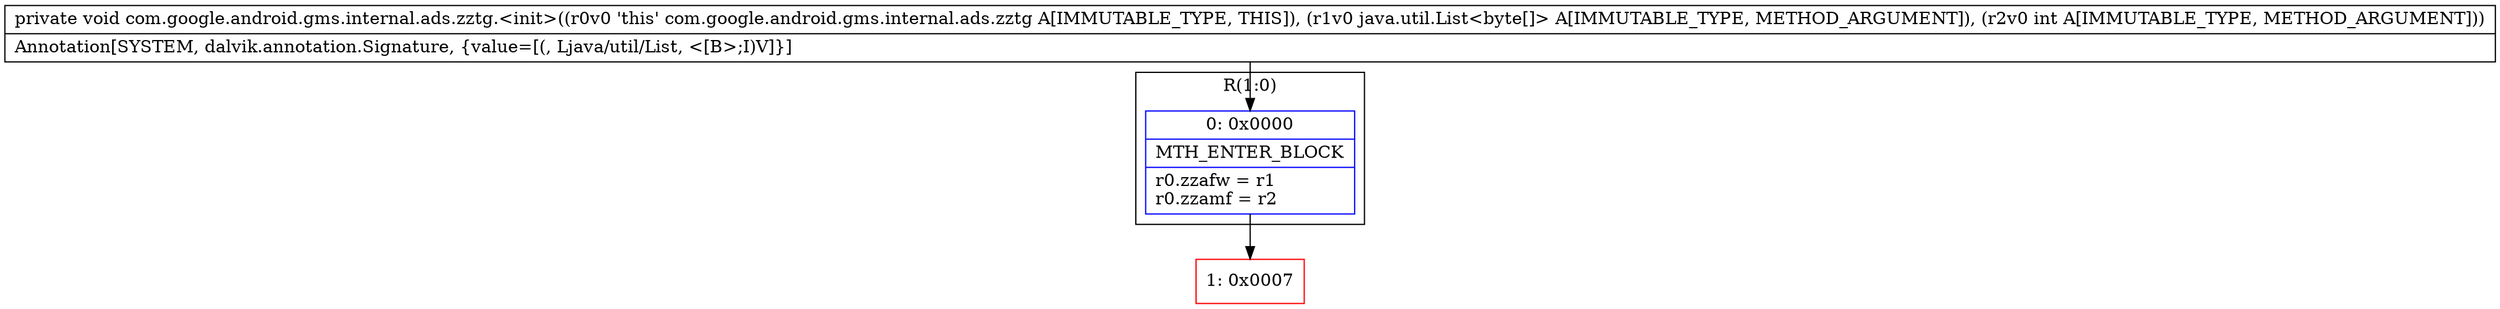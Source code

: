 digraph "CFG forcom.google.android.gms.internal.ads.zztg.\<init\>(Ljava\/util\/List;I)V" {
subgraph cluster_Region_1328987824 {
label = "R(1:0)";
node [shape=record,color=blue];
Node_0 [shape=record,label="{0\:\ 0x0000|MTH_ENTER_BLOCK\l|r0.zzafw = r1\lr0.zzamf = r2\l}"];
}
Node_1 [shape=record,color=red,label="{1\:\ 0x0007}"];
MethodNode[shape=record,label="{private void com.google.android.gms.internal.ads.zztg.\<init\>((r0v0 'this' com.google.android.gms.internal.ads.zztg A[IMMUTABLE_TYPE, THIS]), (r1v0 java.util.List\<byte[]\> A[IMMUTABLE_TYPE, METHOD_ARGUMENT]), (r2v0 int A[IMMUTABLE_TYPE, METHOD_ARGUMENT]))  | Annotation[SYSTEM, dalvik.annotation.Signature, \{value=[(, Ljava\/util\/List, \<[B\>;I)V]\}]\l}"];
MethodNode -> Node_0;
Node_0 -> Node_1;
}

